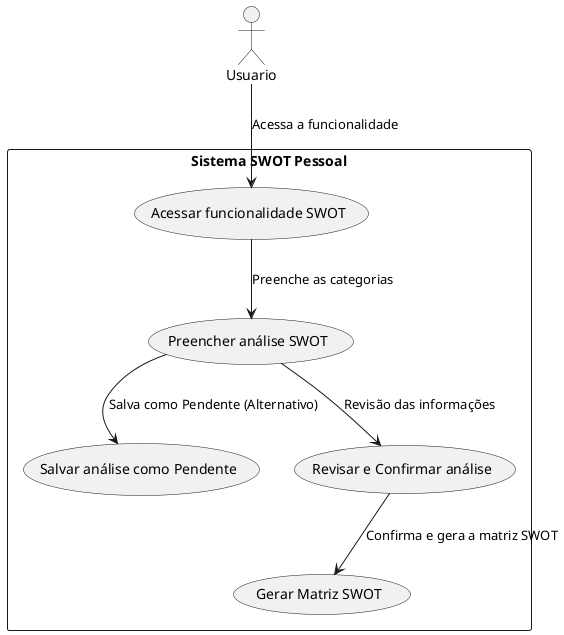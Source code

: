 @startuml
top to bottom direction

actor "Usuario" as User

rectangle "Sistema SWOT Pessoal" {
    usecase "Acessar funcionalidade SWOT" as Acessar
    usecase "Preencher análise SWOT" as Preencher
    usecase "Salvar análise como Pendente" as Salvar
    usecase "Revisar e Confirmar análise" as Revisar
    usecase "Gerar Matriz SWOT" as Gerar
}

User --> Acessar : Acessa a funcionalidade
Acessar --> Preencher : Preenche as categorias
Preencher --> Revisar : Revisão das informações
Revisar --> Gerar : Confirma e gera a matriz SWOT
Preencher --> Salvar : Salva como Pendente (Alternativo)
@enduml